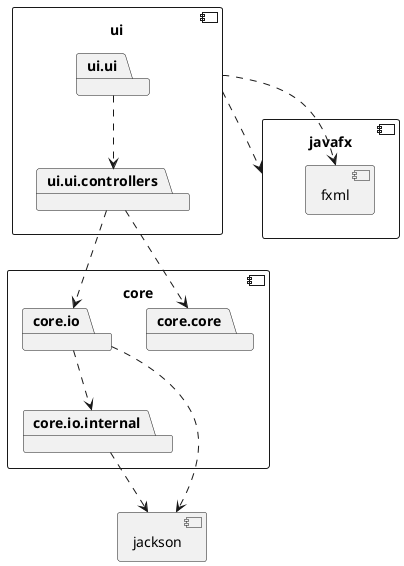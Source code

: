 
@startuml

component core {
	package core.core
	package core.io
	package core.io.internal
}

core.io ..> core.io.internal
core.io ..> jackson
core.io.internal ..> jackson

component jackson {
}




component ui {
	package ui.ui
	package ui.ui.controllers
}

ui.ui ..> ui.ui.controllers
ui.ui.controllers ..> core.core
ui.ui.controllers ..> core.io

component javafx {
    component fxml{
    }
}


ui ..> javafx
ui ..> fxml






@enduml
